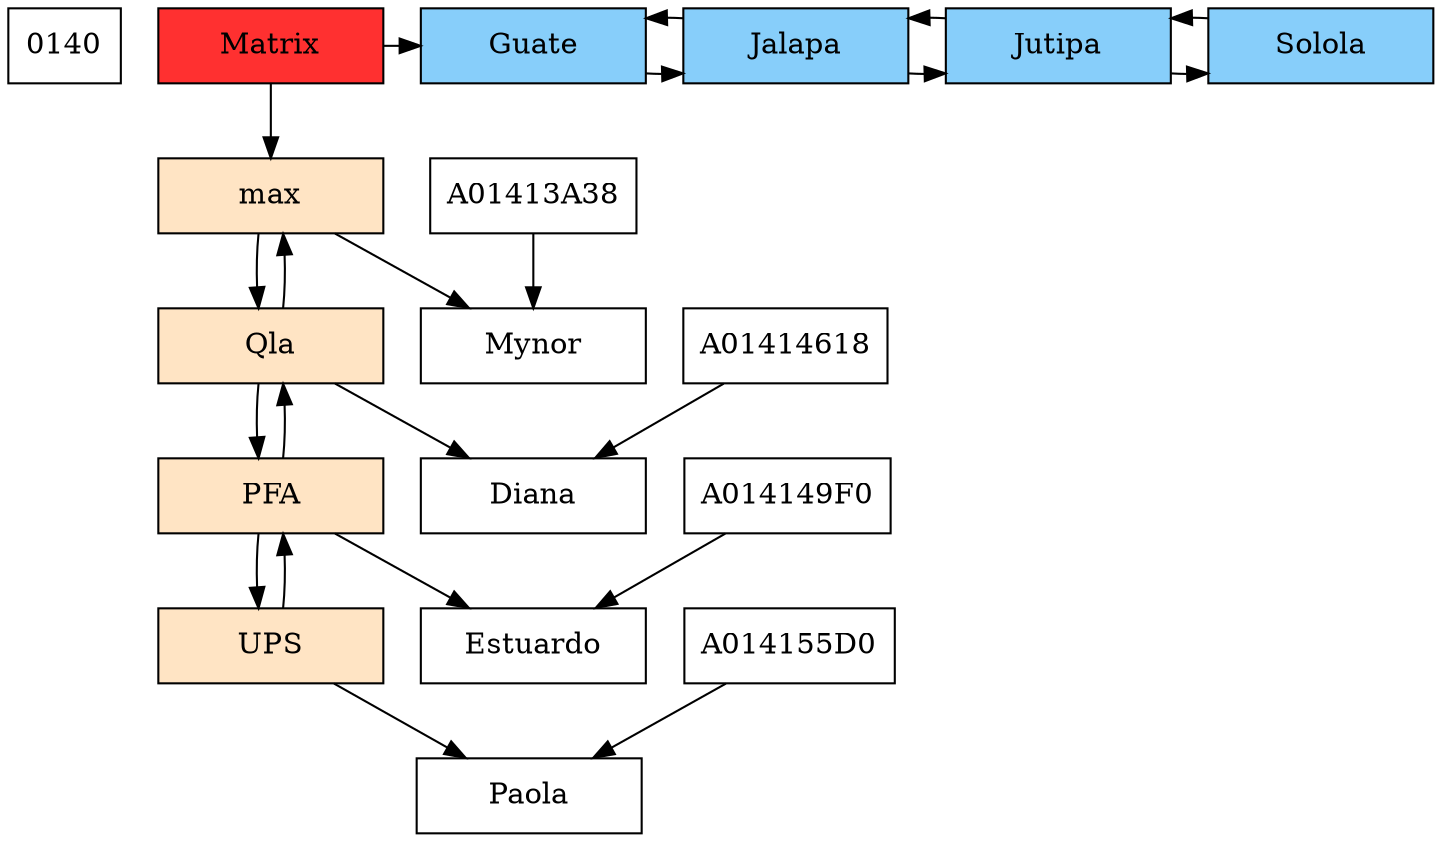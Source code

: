 digraph a{
node[shape=box];
0140B708[ label = "Matrix", width = 1.5, style = filled, fillcolor = firebrick1, group = 1 ];
U01413A38 [label = "max"    pos = "5.3, 3.5!" width = 1.5 style = filled, fillcolor = bisque1, group = 1 ];
U01414618 [label = "Qla"    pos = "5.3, 3.5!" width = 1.5 style = filled, fillcolor = bisque1, group = 1 ];
U014149F0 [label = "PFA"    pos = "5.3, 3.5!" width = 1.5 style = filled, fillcolor = bisque1, group = 1 ];
U014155D0 [label = "UPS"    pos = "5.3, 3.5!" width = 1.5 style = filled, fillcolor = bisque1, group = 1 ];
0140B708->U01413A38
U01413A38-> U01414618
U01414618-> U014149F0
U01414618-> U01413A38
U014149F0-> U014155D0
U014149F0-> U01414618
U014155D0-> U014149F0


A014138F0 [label = Guate   width = 1.5 style = filled, fillcolor = lightskyblue, group = 2 ];
A01413CC8 [label = Jalapa   width = 1.5 style = filled, fillcolor = lightskyblue, group = 3 ];
A014148A8 [label = Jutipa   width = 1.5 style = filled, fillcolor = lightskyblue, group = 4 ];
A01415488 [label = Solola   width = 1.5 style = filled, fillcolor = lightskyblue, group = 5 ];
0140B708->A014138F0
A014138F0-> A01413CC8
A01413CC8-> A014148A8
A01413CC8-> A014138F0
A014148A8-> A01415488
A014148A8-> A01413CC8
A01415488-> A014148A8
{rank = same;
0140B708;
A014138F0;
A01413CC8;
A014148A8;
A01415488;
}


N01413A38_L0140C808 [label = "Mynor" width = 1.5, group = 2 ];
A01413A38->N01413A38_L0140C808
U01413A38->N01413A38_L0140C808
N01414618_L01413B80 [label = "Diana" width = 1.5, group = 3 ];
A01414618->N01414618_L01413B80
U01414618->N01414618_L01413B80
N014149F0_L01414760 [label = "Estuardo" width = 1.5, group = 4 ];
A014149F0->N014149F0_L01414760
U014149F0->N014149F0_L01414760
N014155D0_L01414B38 [label = "Paola" width = 1.5, group = 5 ];
A014155D0->N014155D0_L01414B38
U014155D0->N014155D0_L01414B38
}
